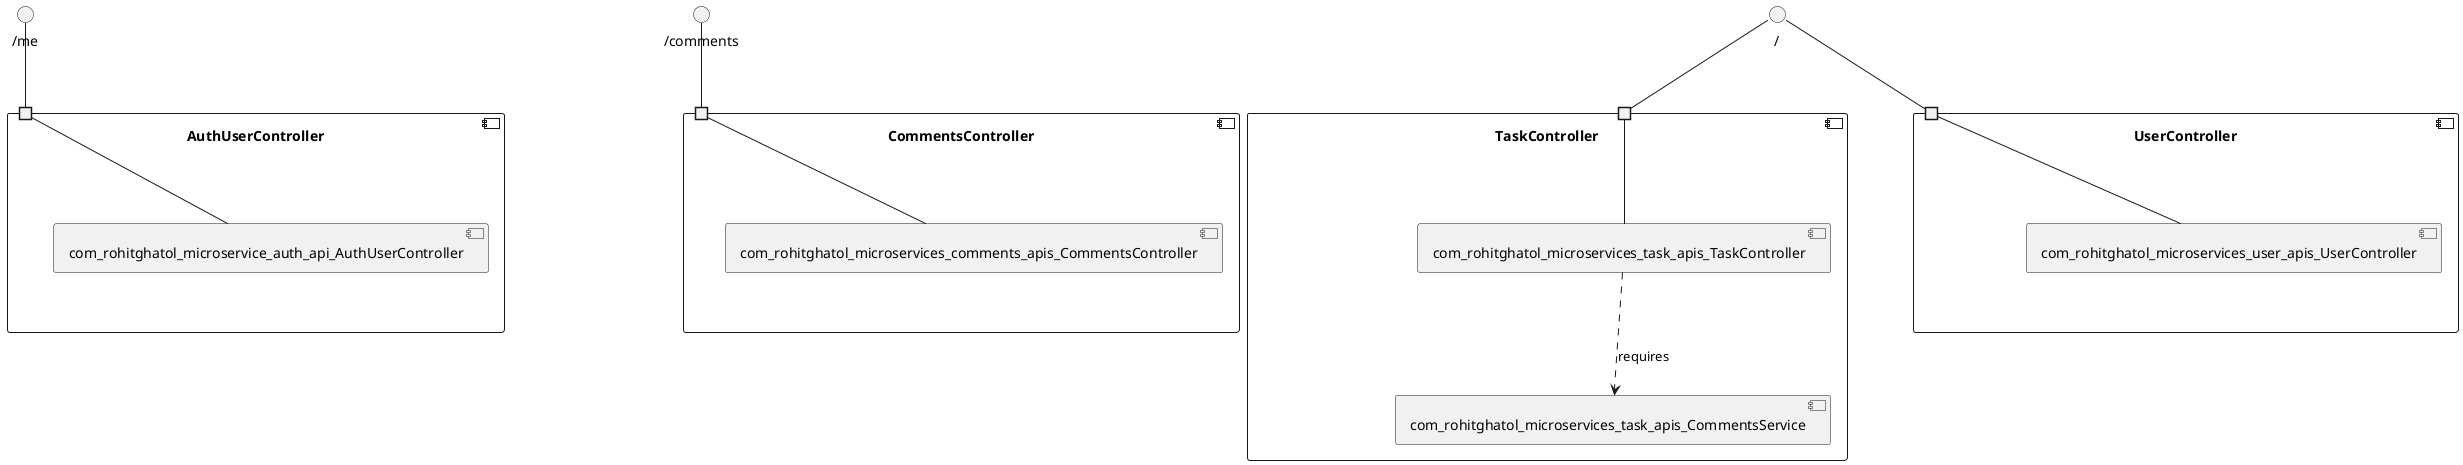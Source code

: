 @startuml
skinparam fixCircleLabelOverlapping true
component "AuthUserController\n\n\n\n\n\n" {
[com_rohitghatol_microservice_auth_api_AuthUserController]
portin " " as AuthUserController.requires._me
"AuthUserController.requires._me"--[com_rohitghatol_microservice_auth_api_AuthUserController]
}
interface "/me" as interface._me
interface._me--"AuthUserController.requires._me"
component "CommentsController\n\n\n\n\n\n" {
[com_rohitghatol_microservices_comments_apis_CommentsController]
portin " " as CommentsController.requires._comments
"CommentsController.requires._comments"--[com_rohitghatol_microservices_comments_apis_CommentsController]
}
interface "/comments" as interface._comments
interface._comments--"CommentsController.requires._comments"
component "TaskController\n\n\n\n\n\n" {
[com_rohitghatol_microservices_task_apis_CommentsService]
[com_rohitghatol_microservices_task_apis_TaskController]
portin " " as TaskController.requires._
[com_rohitghatol_microservices_task_apis_TaskController]..>[com_rohitghatol_microservices_task_apis_CommentsService] : requires
"TaskController.requires._"--[com_rohitghatol_microservices_task_apis_TaskController]
}
interface "/" as interface._
interface._--"TaskController.requires._"
component "UserController\n\n\n\n\n\n" {
[com_rohitghatol_microservices_user_apis_UserController]
portin " " as UserController.requires._
"UserController.requires._"--[com_rohitghatol_microservices_user_apis_UserController]
}
interface "/" as interface._
interface._--"UserController.requires._"

@enduml

